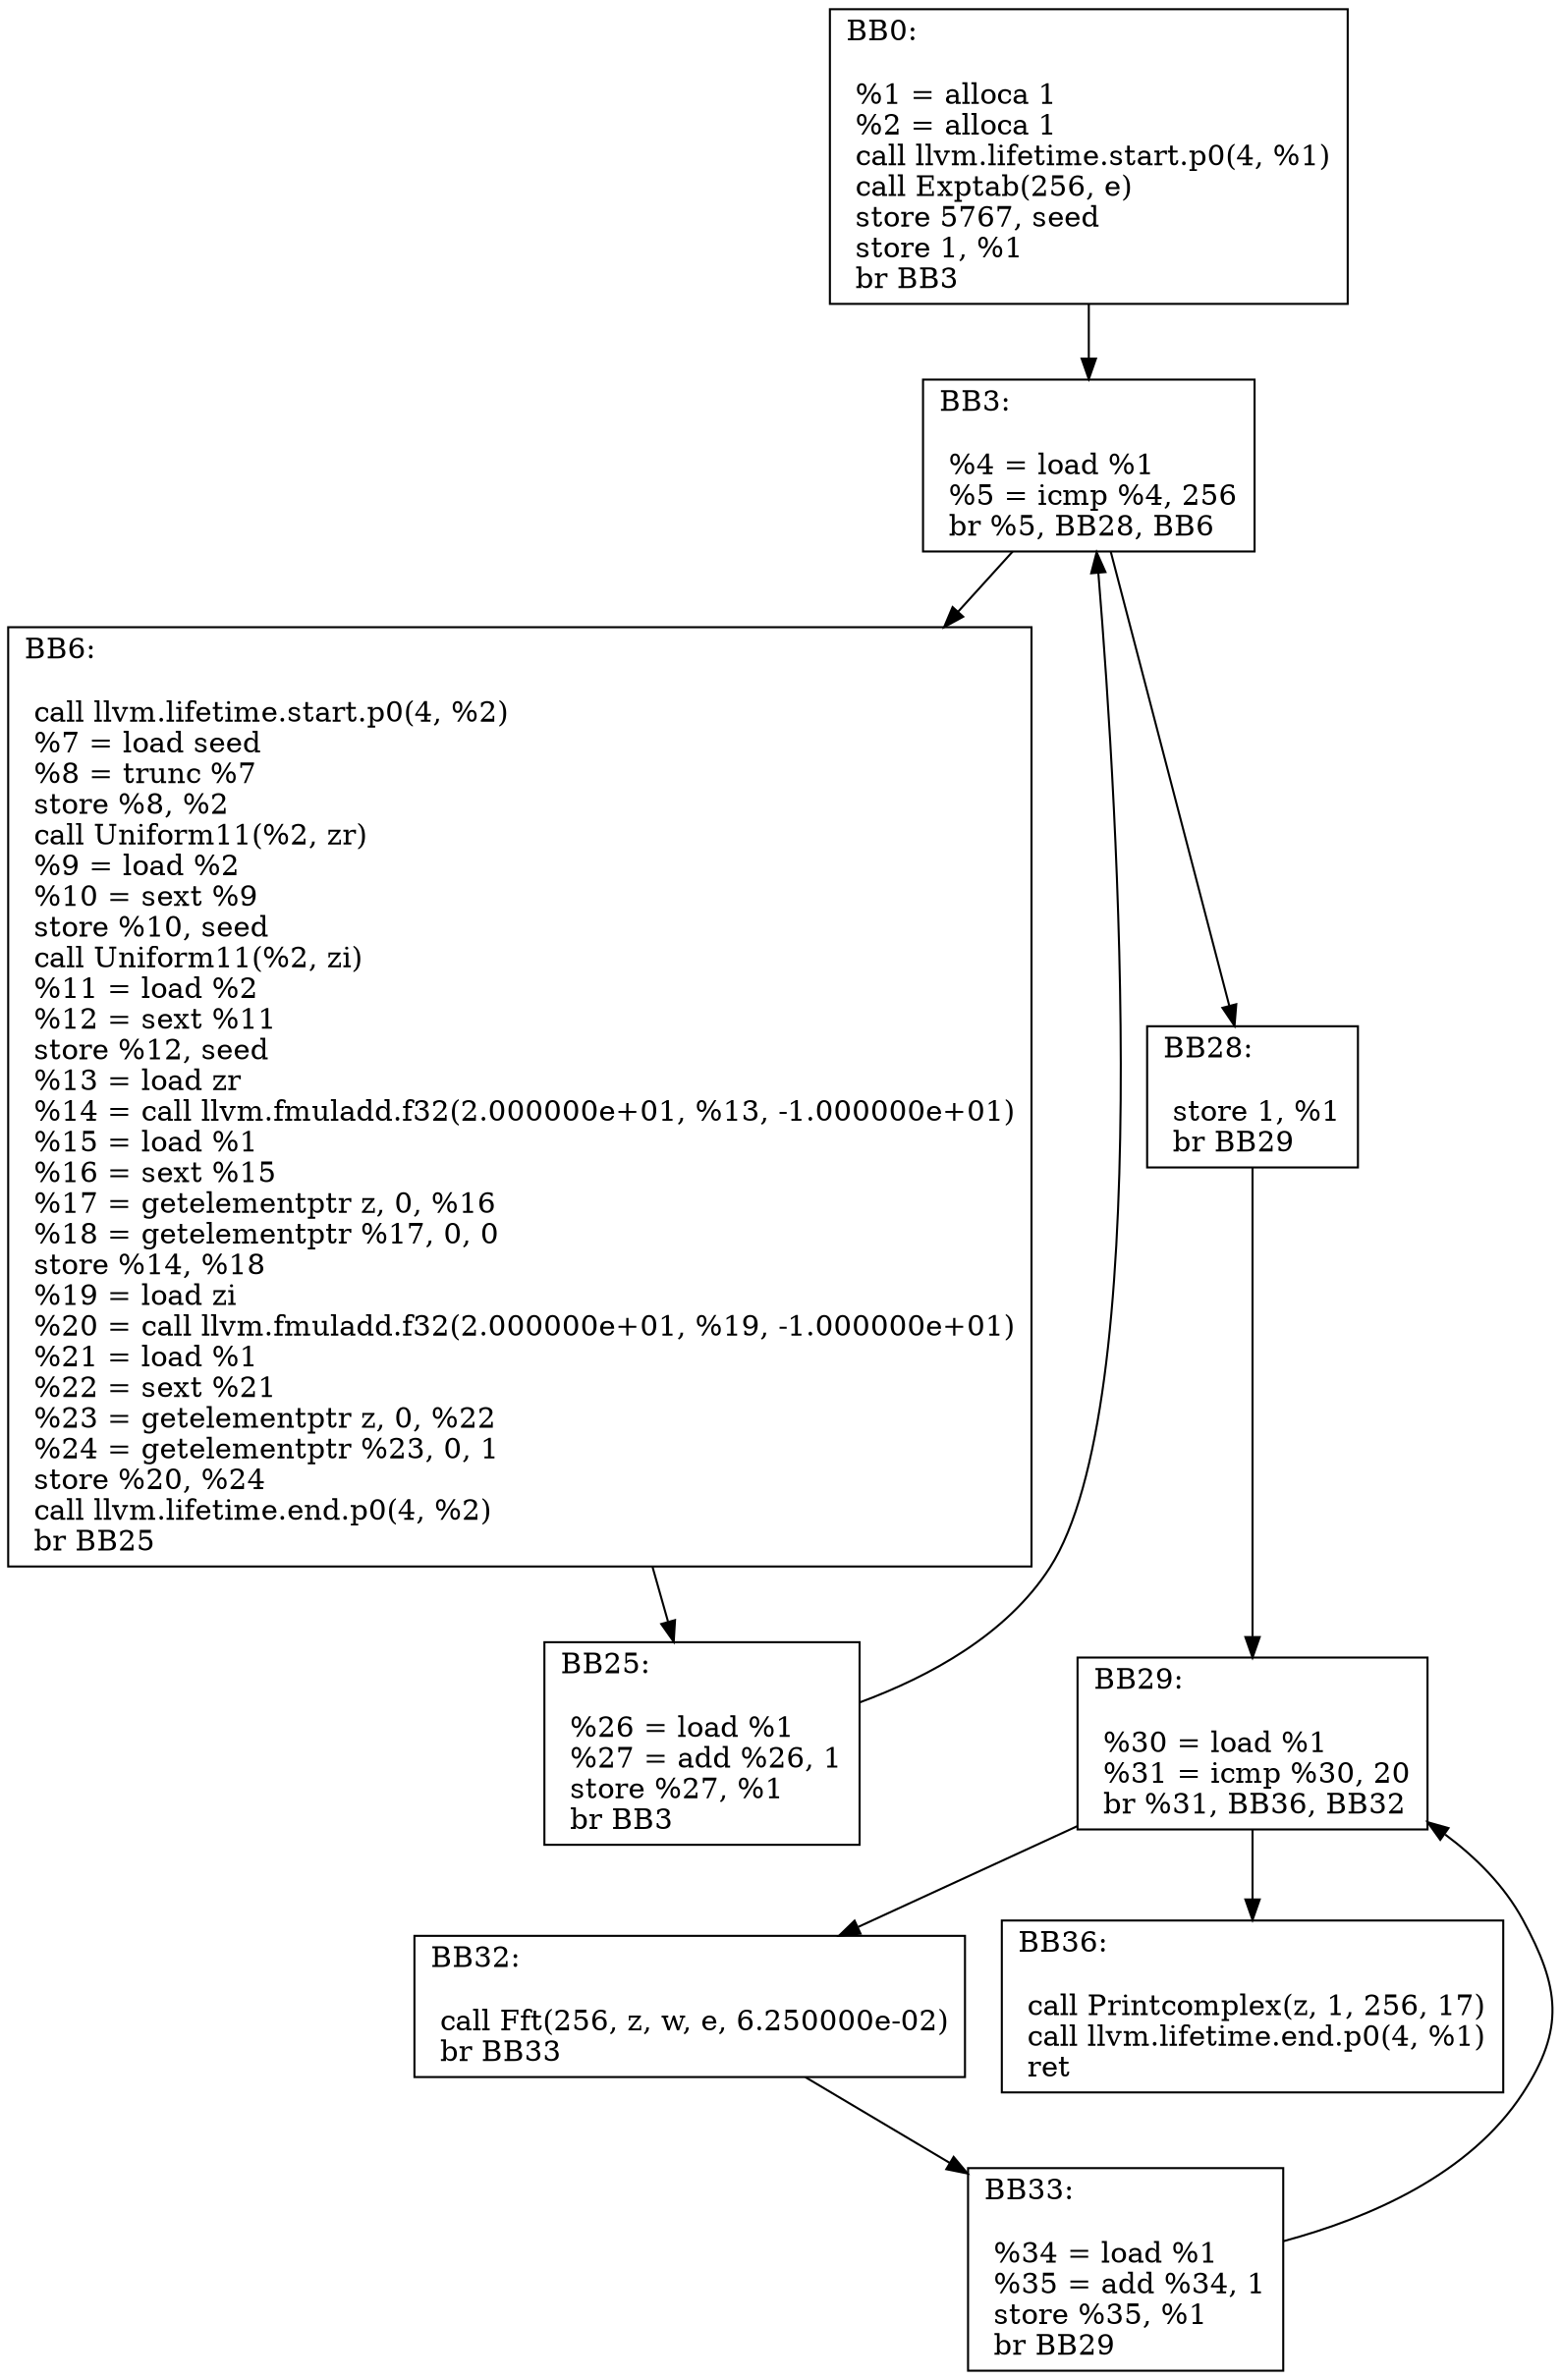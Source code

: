 digraph "CFG of Oscar function"{
	BB0[shape=record,label="{BB0:\l\l
	 %1 = alloca  1\l	 %2 = alloca  1\l	 call llvm.lifetime.start.p0(4, %1)\l	 call Exptab(256, e)\l	 store  5767,  seed\l	 store  1,  %1\l	 br BB3\l	}"];
	BB0 -> BB3
	BB3[shape=record,label="{BB3:\l\l
	 %4 = load  %1\l	 %5 = icmp  %4,  256\l	 br %5, BB28, BB6\l	}"];
	BB3 -> BB6
	BB3 -> BB28
	BB6[shape=record,label="{BB6:\l\l
	 call llvm.lifetime.start.p0(4, %2)\l	 %7 = load  seed\l	 %8 = trunc  %7\l	 store  %8,  %2\l	 call Uniform11(%2, zr)\l	 %9 = load  %2\l	 %10 = sext  %9\l	 store  %10,  seed\l	 call Uniform11(%2, zi)\l	 %11 = load  %2\l	 %12 = sext  %11\l	 store  %12,  seed\l	 %13 = load  zr\l	 %14 = call llvm.fmuladd.f32(2.000000e+01, %13, -1.000000e+01)\l	 %15 = load  %1\l	 %16 = sext  %15\l	 %17 = getelementptr  z,  0,  %16\l	 %18 = getelementptr  %17,  0,  0\l	 store  %14,  %18\l	 %19 = load  zi\l	 %20 = call llvm.fmuladd.f32(2.000000e+01, %19, -1.000000e+01)\l	 %21 = load  %1\l	 %22 = sext  %21\l	 %23 = getelementptr  z,  0,  %22\l	 %24 = getelementptr  %23,  0,  1\l	 store  %20,  %24\l	 call llvm.lifetime.end.p0(4, %2)\l	 br BB25\l	}"];
	BB6 -> BB25
	BB25[shape=record,label="{BB25:\l\l
	 %26 = load  %1\l	 %27 = add  %26,  1\l	 store  %27,  %1\l	 br BB3\l	}"];
	BB25 -> BB3
	BB28[shape=record,label="{BB28:\l\l
	 store  1,  %1\l	 br BB29\l	}"];
	BB28 -> BB29
	BB29[shape=record,label="{BB29:\l\l
	 %30 = load  %1\l	 %31 = icmp  %30,  20\l	 br %31, BB36, BB32\l	}"];
	BB29 -> BB32
	BB29 -> BB36
	BB32[shape=record,label="{BB32:\l\l
	 call Fft(256, z, w, e, 6.250000e-02)\l	 br BB33\l	}"];
	BB32 -> BB33
	BB33[shape=record,label="{BB33:\l\l
	 %34 = load  %1\l	 %35 = add  %34,  1\l	 store  %35,  %1\l	 br BB29\l	}"];
	BB33 -> BB29
	BB36[shape=record,label="{BB36:\l\l
	 call Printcomplex(z, 1, 256, 17)\l	 call llvm.lifetime.end.p0(4, %1)\l	 ret \l	}"];
}
